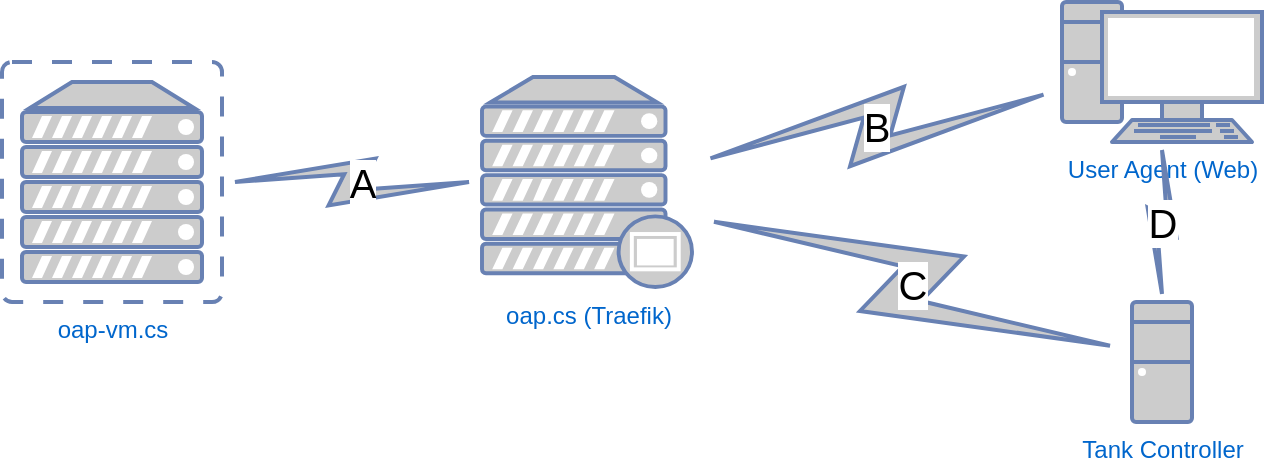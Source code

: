 <mxfile version="26.0.4">
  <diagram name="Page-1" id="TVNFCbCHA6bo9ojTd-jz">
    <mxGraphModel dx="717" dy="487" grid="1" gridSize="10" guides="1" tooltips="1" connect="1" arrows="1" fold="1" page="1" pageScale="1" pageWidth="1700" pageHeight="1100" math="0" shadow="0">
      <root>
        <mxCell id="0" />
        <mxCell id="1" parent="0" />
        <mxCell id="mqZRchGrLW0FFxbzaa-a-2" value="oap-vm.cs" style="fontColor=#0066CC;verticalAlign=top;verticalLabelPosition=bottom;labelPosition=center;align=center;html=1;outlineConnect=0;fillColor=#CCCCCC;strokeColor=#6881B3;gradientColor=none;gradientDirection=north;strokeWidth=2;shape=mxgraph.networks.virtual_server;" vertex="1" parent="1">
          <mxGeometry x="80" y="80" width="110" height="120" as="geometry" />
        </mxCell>
        <mxCell id="mqZRchGrLW0FFxbzaa-a-3" value="oap.cs (Traefik)" style="fontColor=#0066CC;verticalAlign=top;verticalLabelPosition=bottom;labelPosition=center;align=center;html=1;outlineConnect=0;fillColor=#CCCCCC;strokeColor=#6881B3;gradientColor=none;gradientDirection=north;strokeWidth=2;shape=mxgraph.networks.proxy_server;" vertex="1" parent="1">
          <mxGeometry x="320" y="87.5" width="105" height="105" as="geometry" />
        </mxCell>
        <mxCell id="mqZRchGrLW0FFxbzaa-a-4" value="Tank Controller" style="fontColor=#0066CC;verticalAlign=top;verticalLabelPosition=bottom;labelPosition=center;align=center;html=1;outlineConnect=0;fillColor=#CCCCCC;strokeColor=#6881B3;gradientColor=none;gradientDirection=north;strokeWidth=2;shape=mxgraph.networks.desktop_pc;" vertex="1" parent="1">
          <mxGeometry x="645" y="200" width="30" height="60" as="geometry" />
        </mxCell>
        <mxCell id="mqZRchGrLW0FFxbzaa-a-5" value="User Agent (Web)" style="fontColor=#0066CC;verticalAlign=top;verticalLabelPosition=bottom;labelPosition=center;align=center;html=1;outlineConnect=0;fillColor=#CCCCCC;strokeColor=#6881B3;gradientColor=none;gradientDirection=north;strokeWidth=2;shape=mxgraph.networks.pc;" vertex="1" parent="1">
          <mxGeometry x="610" y="50" width="100" height="70" as="geometry" />
        </mxCell>
        <mxCell id="mqZRchGrLW0FFxbzaa-a-7" value="&lt;font style=&quot;font-size: 20px;&quot;&gt;A&lt;/font&gt;" style="html=1;outlineConnect=0;fillColor=#CCCCCC;strokeColor=#6881B3;gradientColor=none;gradientDirection=north;strokeWidth=2;shape=mxgraph.networks.comm_link_edge;html=1;rounded=0;" edge="1" parent="1" source="mqZRchGrLW0FFxbzaa-a-2" target="mqZRchGrLW0FFxbzaa-a-3">
          <mxGeometry x="0.077" width="100" height="100" relative="1" as="geometry">
            <mxPoint x="490" y="470" as="sourcePoint" />
            <mxPoint x="590" y="370" as="targetPoint" />
            <mxPoint as="offset" />
          </mxGeometry>
        </mxCell>
        <mxCell id="mqZRchGrLW0FFxbzaa-a-8" value="&lt;font style=&quot;font-size: 20px;&quot;&gt;B&lt;/font&gt;" style="html=1;outlineConnect=0;fillColor=#CCCCCC;strokeColor=#6881B3;gradientColor=none;gradientDirection=north;strokeWidth=2;shape=mxgraph.networks.comm_link_edge;html=1;rounded=0;" edge="1" parent="1" source="mqZRchGrLW0FFxbzaa-a-3" target="mqZRchGrLW0FFxbzaa-a-5">
          <mxGeometry width="100" height="100" relative="1" as="geometry">
            <mxPoint x="490" y="470" as="sourcePoint" />
            <mxPoint x="590" y="370" as="targetPoint" />
          </mxGeometry>
        </mxCell>
        <mxCell id="mqZRchGrLW0FFxbzaa-a-9" value="&lt;font style=&quot;font-size: 20px;&quot;&gt;C&lt;/font&gt;" style="html=1;outlineConnect=0;fillColor=#CCCCCC;strokeColor=#6881B3;gradientColor=none;gradientDirection=north;strokeWidth=2;shape=mxgraph.networks.comm_link_edge;html=1;rounded=0;" edge="1" parent="1" source="mqZRchGrLW0FFxbzaa-a-3" target="mqZRchGrLW0FFxbzaa-a-4">
          <mxGeometry width="100" height="100" relative="1" as="geometry">
            <mxPoint x="490" y="480" as="sourcePoint" />
            <mxPoint x="590" y="380" as="targetPoint" />
            <Array as="points" />
          </mxGeometry>
        </mxCell>
        <mxCell id="mqZRchGrLW0FFxbzaa-a-10" value="&lt;font style=&quot;font-size: 20px;&quot;&gt;D&lt;/font&gt;" style="html=1;outlineConnect=0;fillColor=#CCCCCC;strokeColor=#6881B3;gradientColor=none;gradientDirection=north;strokeWidth=2;shape=mxgraph.networks.comm_link_edge;html=1;rounded=0;" edge="1" parent="1" source="mqZRchGrLW0FFxbzaa-a-4" target="mqZRchGrLW0FFxbzaa-a-5">
          <mxGeometry width="100" height="100" relative="1" as="geometry">
            <mxPoint x="490" y="480" as="sourcePoint" />
            <mxPoint x="590" y="380" as="targetPoint" />
            <mxPoint as="offset" />
          </mxGeometry>
        </mxCell>
      </root>
    </mxGraphModel>
  </diagram>
</mxfile>
